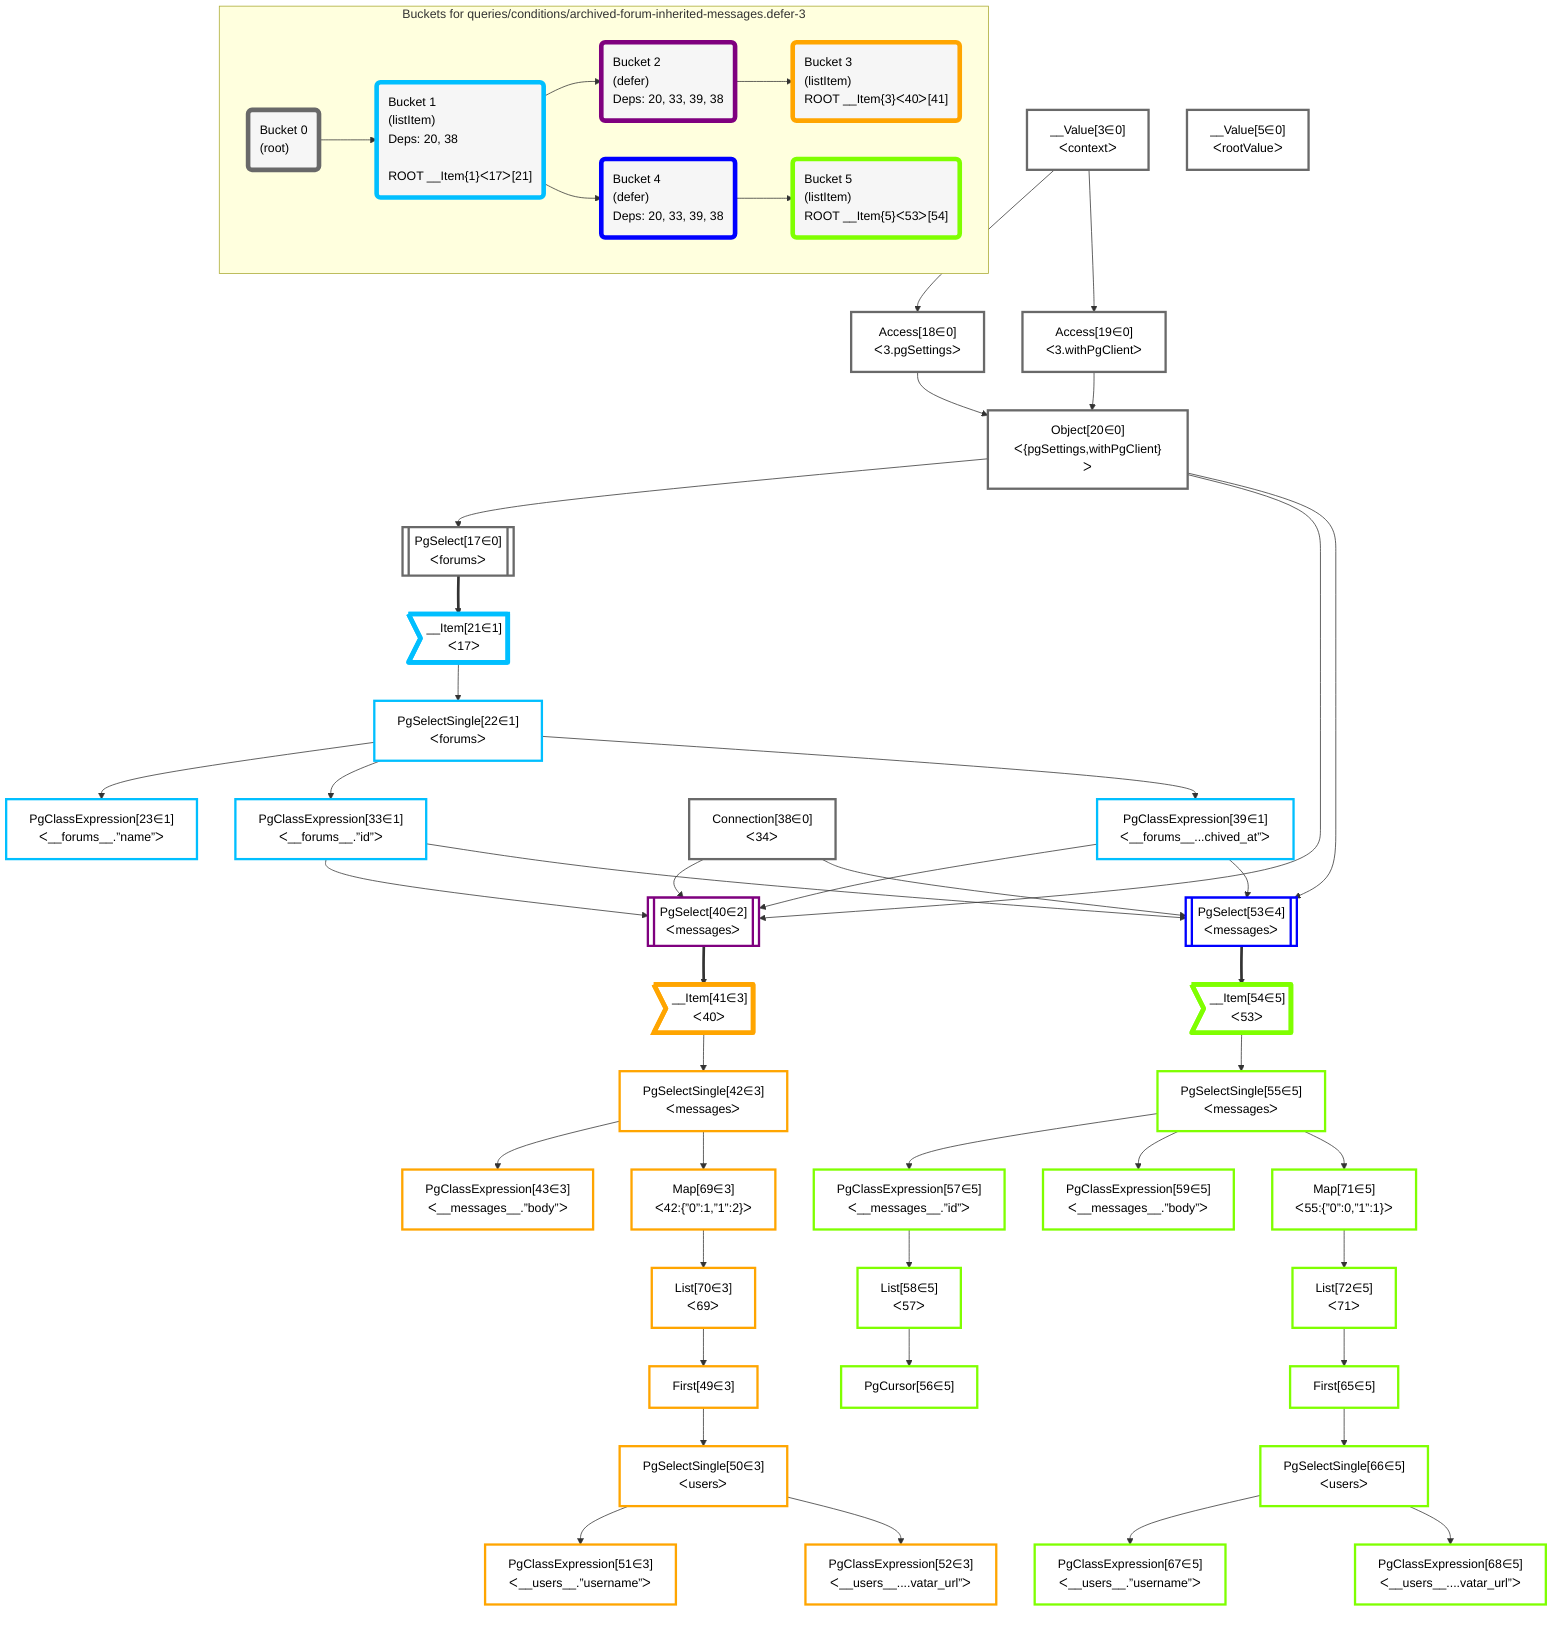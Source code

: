 graph TD
    classDef path fill:#eee,stroke:#000,color:#000
    classDef plan fill:#fff,stroke-width:3px,color:#000
    classDef itemplan fill:#fff,stroke-width:6px,color:#000
    classDef sideeffectplan fill:#f00,stroke-width:6px,color:#000
    classDef bucket fill:#f6f6f6,color:#000,stroke-width:6px,text-align:left


    %% define steps
    __Value3["__Value[3∈0]<br />ᐸcontextᐳ"]:::plan
    __Value5["__Value[5∈0]<br />ᐸrootValueᐳ"]:::plan
    Access18["Access[18∈0]<br />ᐸ3.pgSettingsᐳ"]:::plan
    Access19["Access[19∈0]<br />ᐸ3.withPgClientᐳ"]:::plan
    Object20["Object[20∈0]<br />ᐸ{pgSettings,withPgClient}ᐳ"]:::plan
    PgSelect17[["PgSelect[17∈0]<br />ᐸforumsᐳ"]]:::plan
    __Item21>"__Item[21∈1]<br />ᐸ17ᐳ"]:::itemplan
    PgSelectSingle22["PgSelectSingle[22∈1]<br />ᐸforumsᐳ"]:::plan
    PgClassExpression23["PgClassExpression[23∈1]<br />ᐸ__forums__.”name”ᐳ"]:::plan
    PgClassExpression33["PgClassExpression[33∈1]<br />ᐸ__forums__.”id”ᐳ"]:::plan
    Connection38["Connection[38∈0]<br />ᐸ34ᐳ"]:::plan
    PgClassExpression39["PgClassExpression[39∈1]<br />ᐸ__forums__...chived_at”ᐳ"]:::plan
    PgSelect40[["PgSelect[40∈2]<br />ᐸmessagesᐳ"]]:::plan
    __Item41>"__Item[41∈3]<br />ᐸ40ᐳ"]:::itemplan
    PgSelectSingle42["PgSelectSingle[42∈3]<br />ᐸmessagesᐳ"]:::plan
    PgClassExpression43["PgClassExpression[43∈3]<br />ᐸ__messages__.”body”ᐳ"]:::plan
    Map69["Map[69∈3]<br />ᐸ42:{”0”:1,”1”:2}ᐳ"]:::plan
    List70["List[70∈3]<br />ᐸ69ᐳ"]:::plan
    First49["First[49∈3]"]:::plan
    PgSelectSingle50["PgSelectSingle[50∈3]<br />ᐸusersᐳ"]:::plan
    PgClassExpression51["PgClassExpression[51∈3]<br />ᐸ__users__.”username”ᐳ"]:::plan
    PgClassExpression52["PgClassExpression[52∈3]<br />ᐸ__users__....vatar_url”ᐳ"]:::plan
    PgSelect53[["PgSelect[53∈4]<br />ᐸmessagesᐳ"]]:::plan
    __Item54>"__Item[54∈5]<br />ᐸ53ᐳ"]:::itemplan
    PgSelectSingle55["PgSelectSingle[55∈5]<br />ᐸmessagesᐳ"]:::plan
    PgClassExpression57["PgClassExpression[57∈5]<br />ᐸ__messages__.”id”ᐳ"]:::plan
    List58["List[58∈5]<br />ᐸ57ᐳ"]:::plan
    PgCursor56["PgCursor[56∈5]"]:::plan
    PgClassExpression59["PgClassExpression[59∈5]<br />ᐸ__messages__.”body”ᐳ"]:::plan
    Map71["Map[71∈5]<br />ᐸ55:{”0”:0,”1”:1}ᐳ"]:::plan
    List72["List[72∈5]<br />ᐸ71ᐳ"]:::plan
    First65["First[65∈5]"]:::plan
    PgSelectSingle66["PgSelectSingle[66∈5]<br />ᐸusersᐳ"]:::plan
    PgClassExpression67["PgClassExpression[67∈5]<br />ᐸ__users__.”username”ᐳ"]:::plan
    PgClassExpression68["PgClassExpression[68∈5]<br />ᐸ__users__....vatar_url”ᐳ"]:::plan

    %% plan dependencies
    __Value3 --> Access18
    __Value3 --> Access19
    Access18 & Access19 --> Object20
    Object20 --> PgSelect17
    PgSelect17 ==> __Item21
    __Item21 --> PgSelectSingle22
    PgSelectSingle22 --> PgClassExpression23
    PgSelectSingle22 --> PgClassExpression33
    PgSelectSingle22 --> PgClassExpression39
    Object20 & PgClassExpression33 & PgClassExpression39 & Connection38 --> PgSelect40
    PgSelect40 ==> __Item41
    __Item41 --> PgSelectSingle42
    PgSelectSingle42 --> PgClassExpression43
    PgSelectSingle42 --> Map69
    Map69 --> List70
    List70 --> First49
    First49 --> PgSelectSingle50
    PgSelectSingle50 --> PgClassExpression51
    PgSelectSingle50 --> PgClassExpression52
    Object20 & PgClassExpression33 & PgClassExpression39 & Connection38 --> PgSelect53
    PgSelect53 ==> __Item54
    __Item54 --> PgSelectSingle55
    PgSelectSingle55 --> PgClassExpression57
    PgClassExpression57 --> List58
    List58 --> PgCursor56
    PgSelectSingle55 --> PgClassExpression59
    PgSelectSingle55 --> Map71
    Map71 --> List72
    List72 --> First65
    First65 --> PgSelectSingle66
    PgSelectSingle66 --> PgClassExpression67
    PgSelectSingle66 --> PgClassExpression68

    %% plan-to-path relationships

    subgraph "Buckets for queries/conditions/archived-forum-inherited-messages.defer-3"
    Bucket0("Bucket 0<br />(root)"):::bucket
    classDef bucket0 stroke:#696969
    class Bucket0,__Value3,__Value5,PgSelect17,Access18,Access19,Object20,Connection38 bucket0
    Bucket1("Bucket 1<br />(listItem)<br />Deps: 20, 38<br /><br />ROOT __Item{1}ᐸ17ᐳ[21]"):::bucket
    classDef bucket1 stroke:#00bfff
    class Bucket1,__Item21,PgSelectSingle22,PgClassExpression23,PgClassExpression33,PgClassExpression39 bucket1
    Bucket2("Bucket 2<br />(defer)<br />Deps: 20, 33, 39, 38"):::bucket
    classDef bucket2 stroke:#7f007f
    class Bucket2,PgSelect40 bucket2
    Bucket3("Bucket 3<br />(listItem)<br />ROOT __Item{3}ᐸ40ᐳ[41]"):::bucket
    classDef bucket3 stroke:#ffa500
    class Bucket3,__Item41,PgSelectSingle42,PgClassExpression43,First49,PgSelectSingle50,PgClassExpression51,PgClassExpression52,Map69,List70 bucket3
    Bucket4("Bucket 4<br />(defer)<br />Deps: 20, 33, 39, 38"):::bucket
    classDef bucket4 stroke:#0000ff
    class Bucket4,PgSelect53 bucket4
    Bucket5("Bucket 5<br />(listItem)<br />ROOT __Item{5}ᐸ53ᐳ[54]"):::bucket
    classDef bucket5 stroke:#7fff00
    class Bucket5,__Item54,PgSelectSingle55,PgCursor56,PgClassExpression57,List58,PgClassExpression59,First65,PgSelectSingle66,PgClassExpression67,PgClassExpression68,Map71,List72 bucket5
    Bucket0 --> Bucket1
    Bucket1 --> Bucket2 & Bucket4
    Bucket2 --> Bucket3
    Bucket4 --> Bucket5
    end